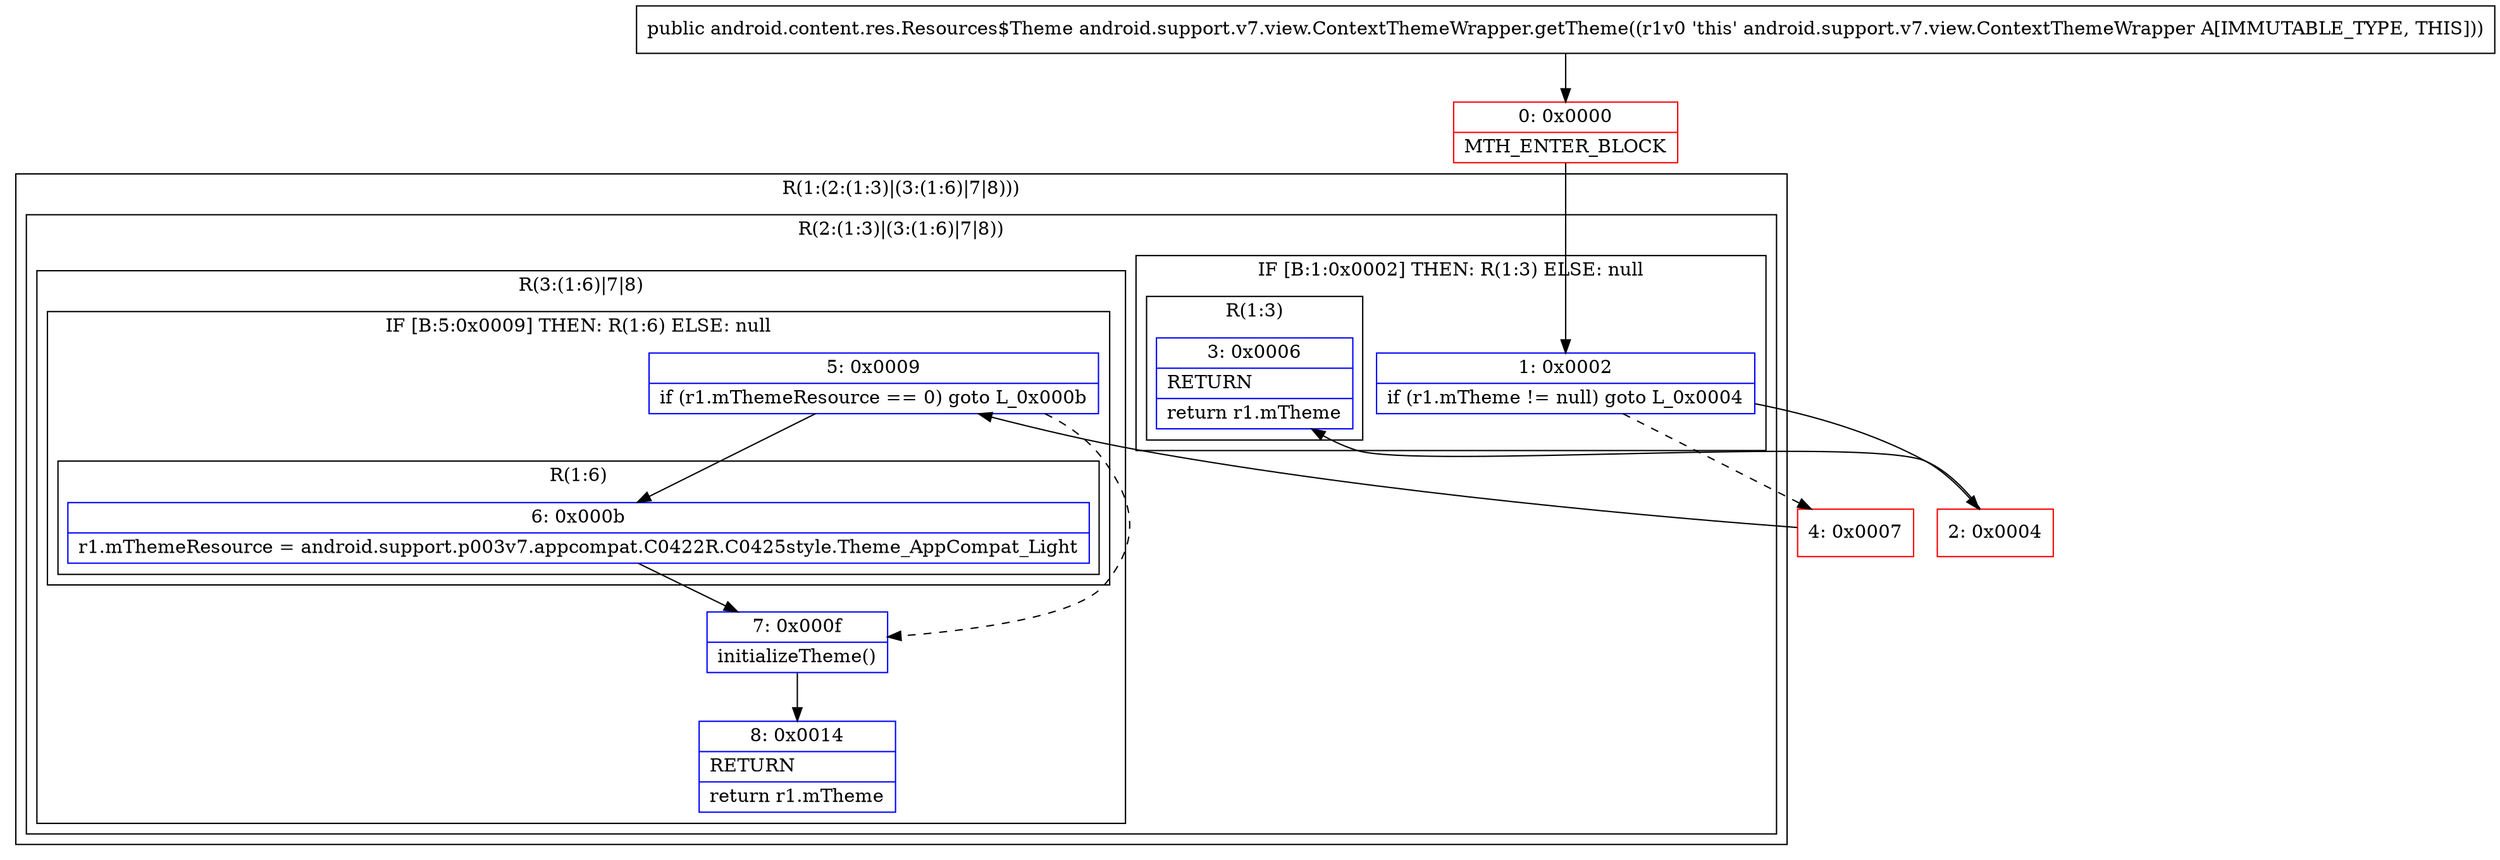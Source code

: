 digraph "CFG forandroid.support.v7.view.ContextThemeWrapper.getTheme()Landroid\/content\/res\/Resources$Theme;" {
subgraph cluster_Region_458747947 {
label = "R(1:(2:(1:3)|(3:(1:6)|7|8)))";
node [shape=record,color=blue];
subgraph cluster_Region_1541107089 {
label = "R(2:(1:3)|(3:(1:6)|7|8))";
node [shape=record,color=blue];
subgraph cluster_IfRegion_1200383588 {
label = "IF [B:1:0x0002] THEN: R(1:3) ELSE: null";
node [shape=record,color=blue];
Node_1 [shape=record,label="{1\:\ 0x0002|if (r1.mTheme != null) goto L_0x0004\l}"];
subgraph cluster_Region_99362432 {
label = "R(1:3)";
node [shape=record,color=blue];
Node_3 [shape=record,label="{3\:\ 0x0006|RETURN\l|return r1.mTheme\l}"];
}
}
subgraph cluster_Region_555636926 {
label = "R(3:(1:6)|7|8)";
node [shape=record,color=blue];
subgraph cluster_IfRegion_564727529 {
label = "IF [B:5:0x0009] THEN: R(1:6) ELSE: null";
node [shape=record,color=blue];
Node_5 [shape=record,label="{5\:\ 0x0009|if (r1.mThemeResource == 0) goto L_0x000b\l}"];
subgraph cluster_Region_87225342 {
label = "R(1:6)";
node [shape=record,color=blue];
Node_6 [shape=record,label="{6\:\ 0x000b|r1.mThemeResource = android.support.p003v7.appcompat.C0422R.C0425style.Theme_AppCompat_Light\l}"];
}
}
Node_7 [shape=record,label="{7\:\ 0x000f|initializeTheme()\l}"];
Node_8 [shape=record,label="{8\:\ 0x0014|RETURN\l|return r1.mTheme\l}"];
}
}
}
Node_0 [shape=record,color=red,label="{0\:\ 0x0000|MTH_ENTER_BLOCK\l}"];
Node_2 [shape=record,color=red,label="{2\:\ 0x0004}"];
Node_4 [shape=record,color=red,label="{4\:\ 0x0007}"];
MethodNode[shape=record,label="{public android.content.res.Resources$Theme android.support.v7.view.ContextThemeWrapper.getTheme((r1v0 'this' android.support.v7.view.ContextThemeWrapper A[IMMUTABLE_TYPE, THIS])) }"];
MethodNode -> Node_0;
Node_1 -> Node_2;
Node_1 -> Node_4[style=dashed];
Node_5 -> Node_6;
Node_5 -> Node_7[style=dashed];
Node_6 -> Node_7;
Node_7 -> Node_8;
Node_0 -> Node_1;
Node_2 -> Node_3;
Node_4 -> Node_5;
}

